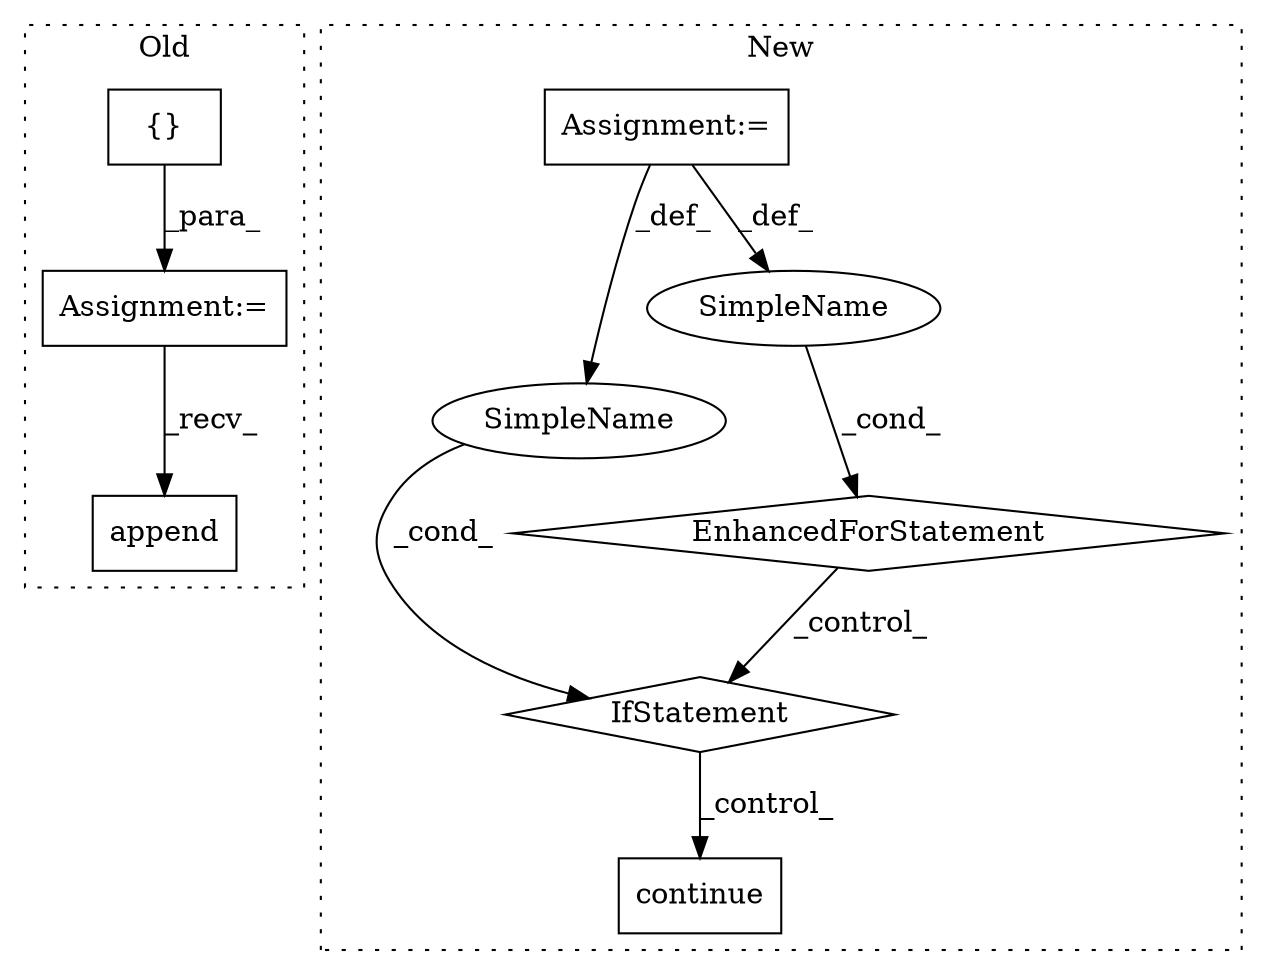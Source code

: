 digraph G {
subgraph cluster0 {
1 [label="append" a="32" s="8304,8315" l="7,1" shape="box"];
8 [label="Assignment:=" a="7" s="7989" l="1" shape="box"];
9 [label="{}" a="4" s="8053" l="2" shape="box"];
label = "Old";
style="dotted";
}
subgraph cluster1 {
2 [label="continue" a="18" s="8995" l="9" shape="box"];
3 [label="IfStatement" a="25" s="8898,8983" l="10,2" shape="diamond"];
4 [label="SimpleName" a="42" s="" l="" shape="ellipse"];
5 [label="Assignment:=" a="7" s="8794,8888" l="53,2" shape="box"];
6 [label="SimpleName" a="42" s="8854" l="8" shape="ellipse"];
7 [label="EnhancedForStatement" a="70" s="8794,8888" l="53,2" shape="diamond"];
label = "New";
style="dotted";
}
3 -> 2 [label="_control_"];
4 -> 3 [label="_cond_"];
5 -> 6 [label="_def_"];
5 -> 4 [label="_def_"];
6 -> 7 [label="_cond_"];
7 -> 3 [label="_control_"];
8 -> 1 [label="_recv_"];
9 -> 8 [label="_para_"];
}